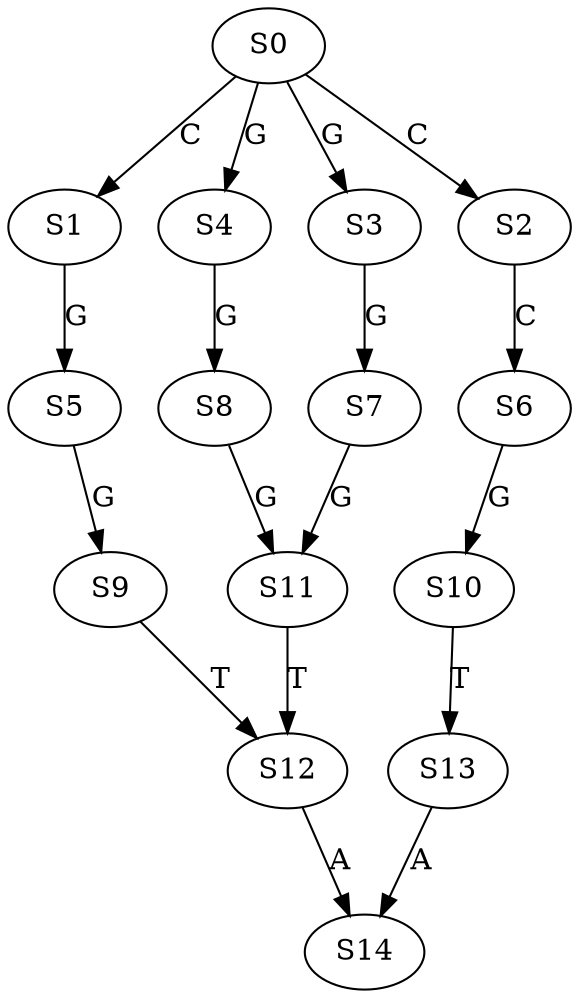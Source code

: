 strict digraph  {
	S0 -> S1 [ label = C ];
	S0 -> S2 [ label = C ];
	S0 -> S3 [ label = G ];
	S0 -> S4 [ label = G ];
	S1 -> S5 [ label = G ];
	S2 -> S6 [ label = C ];
	S3 -> S7 [ label = G ];
	S4 -> S8 [ label = G ];
	S5 -> S9 [ label = G ];
	S6 -> S10 [ label = G ];
	S7 -> S11 [ label = G ];
	S8 -> S11 [ label = G ];
	S9 -> S12 [ label = T ];
	S10 -> S13 [ label = T ];
	S11 -> S12 [ label = T ];
	S12 -> S14 [ label = A ];
	S13 -> S14 [ label = A ];
}
